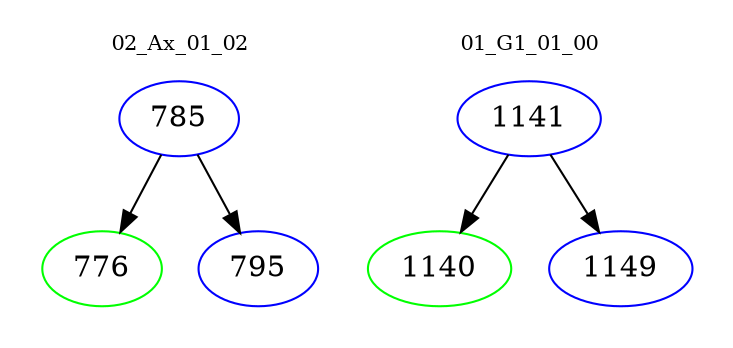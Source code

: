 digraph{
subgraph cluster_0 {
color = white
label = "02_Ax_01_02";
fontsize=10;
T0_785 [label="785", color="blue"]
T0_785 -> T0_776 [color="black"]
T0_776 [label="776", color="green"]
T0_785 -> T0_795 [color="black"]
T0_795 [label="795", color="blue"]
}
subgraph cluster_1 {
color = white
label = "01_G1_01_00";
fontsize=10;
T1_1141 [label="1141", color="blue"]
T1_1141 -> T1_1140 [color="black"]
T1_1140 [label="1140", color="green"]
T1_1141 -> T1_1149 [color="black"]
T1_1149 [label="1149", color="blue"]
}
}
